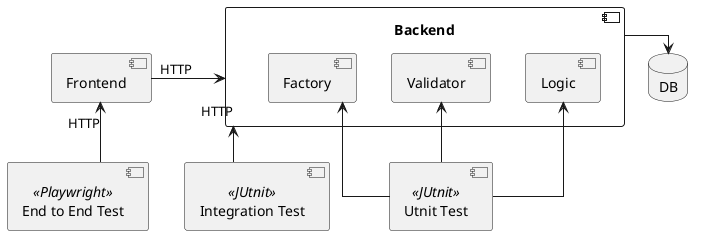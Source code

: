 @startuml test-scope

skinparam linetype ortho

component "Utnit Test" as UnitTest <<JUtnit>>
component "Integration Test" as IntegTest <<JUtnit>>
component "End to End Test" as E2ETest <<Playwright>>

component Frontend
component Backend {
  component Factory
  component Logic
  component Validator
}

database DB

Frontend -> Backend: HTTP 
Backend -> DB

UnitTest -up-> Factory
UnitTest -up-> Validator
UnitTest -up-> Logic

IntegTest -up-> Backend: HTTP
E2ETest -up-> Frontend: HTTP
